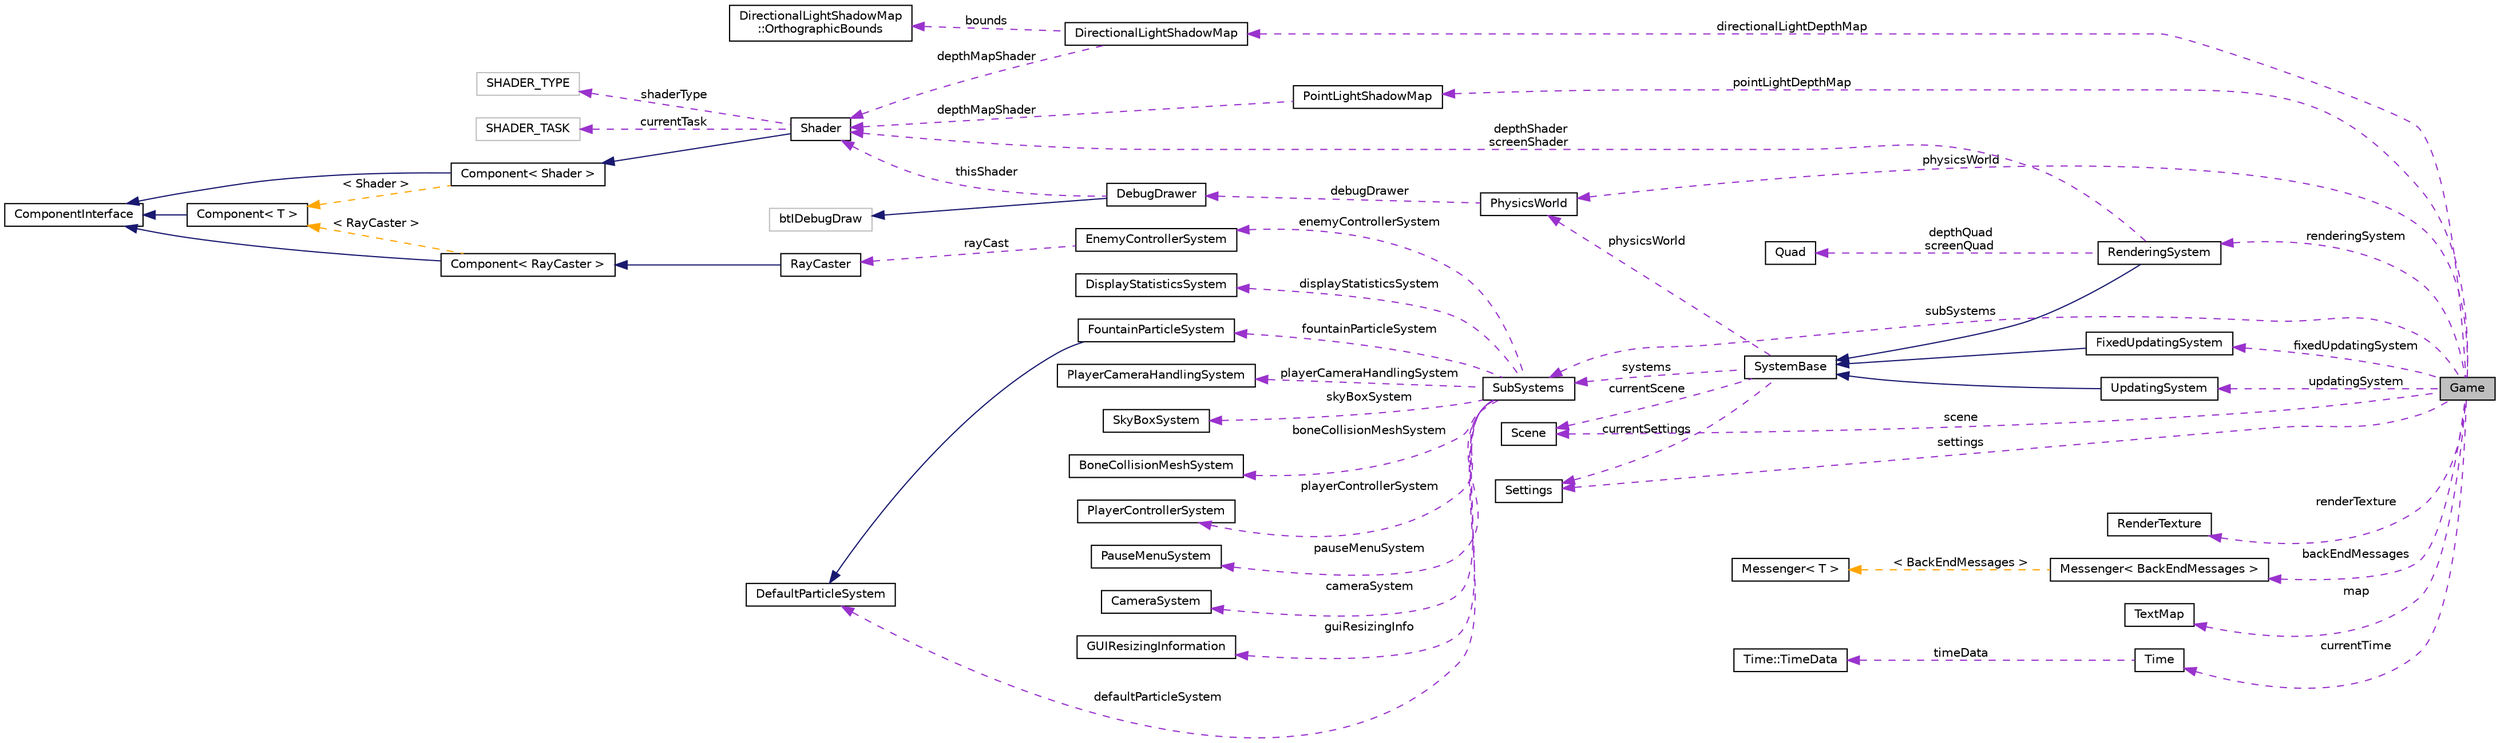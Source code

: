 digraph "Game"
{
 // INTERACTIVE_SVG=YES
 // LATEX_PDF_SIZE
  edge [fontname="Helvetica",fontsize="10",labelfontname="Helvetica",labelfontsize="10"];
  node [fontname="Helvetica",fontsize="10",shape=record];
  rankdir="LR";
  Node1 [label="Game",height=0.2,width=0.4,color="black", fillcolor="grey75", style="filled", fontcolor="black",tooltip=" "];
  Node2 -> Node1 [dir="back",color="darkorchid3",fontsize="10",style="dashed",label=" physicsWorld" ,fontname="Helvetica"];
  Node2 [label="PhysicsWorld",height=0.2,width=0.4,color="black", fillcolor="white", style="filled",URL="$d5/d44/class_physics_world.html",tooltip=" "];
  Node3 -> Node2 [dir="back",color="darkorchid3",fontsize="10",style="dashed",label=" debugDrawer" ,fontname="Helvetica"];
  Node3 [label="DebugDrawer",height=0.2,width=0.4,color="black", fillcolor="white", style="filled",URL="$d1/da2/class_debug_drawer.html",tooltip=" "];
  Node4 -> Node3 [dir="back",color="midnightblue",fontsize="10",style="solid",fontname="Helvetica"];
  Node4 [label="btIDebugDraw",height=0.2,width=0.4,color="grey75", fillcolor="white", style="filled",tooltip=" "];
  Node5 -> Node3 [dir="back",color="darkorchid3",fontsize="10",style="dashed",label=" thisShader" ,fontname="Helvetica"];
  Node5 [label="Shader",height=0.2,width=0.4,color="black", fillcolor="white", style="filled",URL="$d1/d51/class_shader.html",tooltip=" "];
  Node6 -> Node5 [dir="back",color="midnightblue",fontsize="10",style="solid",fontname="Helvetica"];
  Node6 [label="Component\< Shader \>",height=0.2,width=0.4,color="black", fillcolor="white", style="filled",URL="$d2/d00/class_component.html",tooltip=" "];
  Node7 -> Node6 [dir="back",color="midnightblue",fontsize="10",style="solid",fontname="Helvetica"];
  Node7 [label="ComponentInterface",height=0.2,width=0.4,color="black", fillcolor="white", style="filled",URL="$d5/d79/class_component_interface.html",tooltip=" "];
  Node8 -> Node6 [dir="back",color="orange",fontsize="10",style="dashed",label=" \< Shader \>" ,fontname="Helvetica"];
  Node8 [label="Component\< T \>",height=0.2,width=0.4,color="black", fillcolor="white", style="filled",URL="$d2/d00/class_component.html",tooltip=" "];
  Node7 -> Node8 [dir="back",color="midnightblue",fontsize="10",style="solid",fontname="Helvetica"];
  Node9 -> Node5 [dir="back",color="darkorchid3",fontsize="10",style="dashed",label=" shaderType" ,fontname="Helvetica"];
  Node9 [label="SHADER_TYPE",height=0.2,width=0.4,color="grey75", fillcolor="white", style="filled",tooltip=" "];
  Node10 -> Node5 [dir="back",color="darkorchid3",fontsize="10",style="dashed",label=" currentTask" ,fontname="Helvetica"];
  Node10 [label="SHADER_TASK",height=0.2,width=0.4,color="grey75", fillcolor="white", style="filled",tooltip=" "];
  Node11 -> Node1 [dir="back",color="darkorchid3",fontsize="10",style="dashed",label=" fixedUpdatingSystem" ,fontname="Helvetica"];
  Node11 [label="FixedUpdatingSystem",height=0.2,width=0.4,color="black", fillcolor="white", style="filled",URL="$d3/de8/class_fixed_updating_system.html",tooltip=" "];
  Node12 -> Node11 [dir="back",color="midnightblue",fontsize="10",style="solid",fontname="Helvetica"];
  Node12 [label="SystemBase",height=0.2,width=0.4,color="black", fillcolor="white", style="filled",URL="$d2/d15/class_system_base.html",tooltip=" "];
  Node2 -> Node12 [dir="back",color="darkorchid3",fontsize="10",style="dashed",label=" physicsWorld" ,fontname="Helvetica"];
  Node13 -> Node12 [dir="back",color="darkorchid3",fontsize="10",style="dashed",label=" currentScene" ,fontname="Helvetica"];
  Node13 [label="Scene",height=0.2,width=0.4,color="black", fillcolor="white", style="filled",URL="$d6/db5/class_scene.html",tooltip=" "];
  Node14 -> Node12 [dir="back",color="darkorchid3",fontsize="10",style="dashed",label=" currentSettings" ,fontname="Helvetica"];
  Node14 [label="Settings",height=0.2,width=0.4,color="black", fillcolor="white", style="filled",URL="$db/d2b/class_settings.html",tooltip=" "];
  Node15 -> Node12 [dir="back",color="darkorchid3",fontsize="10",style="dashed",label=" systems" ,fontname="Helvetica"];
  Node15 [label="SubSystems",height=0.2,width=0.4,color="black", fillcolor="white", style="filled",URL="$d7/db2/struct_sub_systems.html",tooltip=" "];
  Node16 -> Node15 [dir="back",color="darkorchid3",fontsize="10",style="dashed",label=" fountainParticleSystem" ,fontname="Helvetica"];
  Node16 [label="FountainParticleSystem",height=0.2,width=0.4,color="black", fillcolor="white", style="filled",URL="$d3/dad/class_fountain_particle_system.html",tooltip=" "];
  Node17 -> Node16 [dir="back",color="midnightblue",fontsize="10",style="solid",fontname="Helvetica"];
  Node17 [label="DefaultParticleSystem",height=0.2,width=0.4,color="black", fillcolor="white", style="filled",URL="$df/d86/class_default_particle_system.html",tooltip=" "];
  Node18 -> Node15 [dir="back",color="darkorchid3",fontsize="10",style="dashed",label=" enemyControllerSystem" ,fontname="Helvetica"];
  Node18 [label="EnemyControllerSystem",height=0.2,width=0.4,color="black", fillcolor="white", style="filled",URL="$da/d3f/class_enemy_controller_system.html",tooltip=" "];
  Node19 -> Node18 [dir="back",color="darkorchid3",fontsize="10",style="dashed",label=" rayCast" ,fontname="Helvetica"];
  Node19 [label="RayCaster",height=0.2,width=0.4,color="black", fillcolor="white", style="filled",URL="$d3/dbc/class_ray_caster.html",tooltip=" "];
  Node20 -> Node19 [dir="back",color="midnightblue",fontsize="10",style="solid",fontname="Helvetica"];
  Node20 [label="Component\< RayCaster \>",height=0.2,width=0.4,color="black", fillcolor="white", style="filled",URL="$d2/d00/class_component.html",tooltip=" "];
  Node7 -> Node20 [dir="back",color="midnightblue",fontsize="10",style="solid",fontname="Helvetica"];
  Node8 -> Node20 [dir="back",color="orange",fontsize="10",style="dashed",label=" \< RayCaster \>" ,fontname="Helvetica"];
  Node21 -> Node15 [dir="back",color="darkorchid3",fontsize="10",style="dashed",label=" displayStatisticsSystem" ,fontname="Helvetica"];
  Node21 [label="DisplayStatisticsSystem",height=0.2,width=0.4,color="black", fillcolor="white", style="filled",URL="$d3/d85/class_display_statistics_system.html",tooltip=" "];
  Node22 -> Node15 [dir="back",color="darkorchid3",fontsize="10",style="dashed",label=" playerCameraHandlingSystem" ,fontname="Helvetica"];
  Node22 [label="PlayerCameraHandlingSystem",height=0.2,width=0.4,color="black", fillcolor="white", style="filled",URL="$d4/d4f/class_player_camera_handling_system.html",tooltip=" "];
  Node23 -> Node15 [dir="back",color="darkorchid3",fontsize="10",style="dashed",label=" skyBoxSystem" ,fontname="Helvetica"];
  Node23 [label="SkyBoxSystem",height=0.2,width=0.4,color="black", fillcolor="white", style="filled",URL="$d1/dce/class_sky_box_system.html",tooltip=" "];
  Node24 -> Node15 [dir="back",color="darkorchid3",fontsize="10",style="dashed",label=" boneCollisionMeshSystem" ,fontname="Helvetica"];
  Node24 [label="BoneCollisionMeshSystem",height=0.2,width=0.4,color="black", fillcolor="white", style="filled",URL="$df/dd7/class_bone_collision_mesh_system.html",tooltip=" "];
  Node25 -> Node15 [dir="back",color="darkorchid3",fontsize="10",style="dashed",label=" playerControllerSystem" ,fontname="Helvetica"];
  Node25 [label="PlayerControllerSystem",height=0.2,width=0.4,color="black", fillcolor="white", style="filled",URL="$d5/d50/class_player_controller_system.html",tooltip=" "];
  Node26 -> Node15 [dir="back",color="darkorchid3",fontsize="10",style="dashed",label=" pauseMenuSystem" ,fontname="Helvetica"];
  Node26 [label="PauseMenuSystem",height=0.2,width=0.4,color="black", fillcolor="white", style="filled",URL="$d7/dd6/class_pause_menu_system.html",tooltip=" "];
  Node27 -> Node15 [dir="back",color="darkorchid3",fontsize="10",style="dashed",label=" cameraSystem" ,fontname="Helvetica"];
  Node27 [label="CameraSystem",height=0.2,width=0.4,color="black", fillcolor="white", style="filled",URL="$d4/df8/class_camera_system.html",tooltip=" "];
  Node28 -> Node15 [dir="back",color="darkorchid3",fontsize="10",style="dashed",label=" guiResizingInfo" ,fontname="Helvetica"];
  Node28 [label="GUIResizingInformation",height=0.2,width=0.4,color="black", fillcolor="white", style="filled",URL="$d7/d06/class_g_u_i_resizing_information.html",tooltip=" "];
  Node17 -> Node15 [dir="back",color="darkorchid3",fontsize="10",style="dashed",label=" defaultParticleSystem" ,fontname="Helvetica"];
  Node29 -> Node1 [dir="back",color="darkorchid3",fontsize="10",style="dashed",label=" renderingSystem" ,fontname="Helvetica"];
  Node29 [label="RenderingSystem",height=0.2,width=0.4,color="black", fillcolor="white", style="filled",URL="$d8/d31/class_rendering_system.html",tooltip=" "];
  Node12 -> Node29 [dir="back",color="midnightblue",fontsize="10",style="solid",fontname="Helvetica"];
  Node5 -> Node29 [dir="back",color="darkorchid3",fontsize="10",style="dashed",label=" depthShader\nscreenShader" ,fontname="Helvetica"];
  Node30 -> Node29 [dir="back",color="darkorchid3",fontsize="10",style="dashed",label=" depthQuad\nscreenQuad" ,fontname="Helvetica"];
  Node30 [label="Quad",height=0.2,width=0.4,color="black", fillcolor="white", style="filled",URL="$d3/df8/class_quad.html",tooltip=" "];
  Node31 -> Node1 [dir="back",color="darkorchid3",fontsize="10",style="dashed",label=" renderTexture" ,fontname="Helvetica"];
  Node31 [label="RenderTexture",height=0.2,width=0.4,color="black", fillcolor="white", style="filled",URL="$dd/db8/class_render_texture.html",tooltip=" "];
  Node32 -> Node1 [dir="back",color="darkorchid3",fontsize="10",style="dashed",label=" backEndMessages" ,fontname="Helvetica"];
  Node32 [label="Messenger\< BackEndMessages \>",height=0.2,width=0.4,color="black", fillcolor="white", style="filled",URL="$d6/dc9/class_messenger.html",tooltip=" "];
  Node33 -> Node32 [dir="back",color="orange",fontsize="10",style="dashed",label=" \< BackEndMessages \>" ,fontname="Helvetica"];
  Node33 [label="Messenger\< T \>",height=0.2,width=0.4,color="black", fillcolor="white", style="filled",URL="$d6/dc9/class_messenger.html",tooltip=" "];
  Node13 -> Node1 [dir="back",color="darkorchid3",fontsize="10",style="dashed",label=" scene" ,fontname="Helvetica"];
  Node34 -> Node1 [dir="back",color="darkorchid3",fontsize="10",style="dashed",label=" directionalLightDepthMap" ,fontname="Helvetica"];
  Node34 [label="DirectionalLightShadowMap",height=0.2,width=0.4,color="black", fillcolor="white", style="filled",URL="$dc/d22/class_directional_light_shadow_map.html",tooltip=" "];
  Node35 -> Node34 [dir="back",color="darkorchid3",fontsize="10",style="dashed",label=" bounds" ,fontname="Helvetica"];
  Node35 [label="DirectionalLightShadowMap\l::OrthographicBounds",height=0.2,width=0.4,color="black", fillcolor="white", style="filled",URL="$d2/dee/struct_directional_light_shadow_map_1_1_orthographic_bounds.html",tooltip=" "];
  Node5 -> Node34 [dir="back",color="darkorchid3",fontsize="10",style="dashed",label=" depthMapShader" ,fontname="Helvetica"];
  Node14 -> Node1 [dir="back",color="darkorchid3",fontsize="10",style="dashed",label=" settings" ,fontname="Helvetica"];
  Node15 -> Node1 [dir="back",color="darkorchid3",fontsize="10",style="dashed",label=" subSystems" ,fontname="Helvetica"];
  Node36 -> Node1 [dir="back",color="darkorchid3",fontsize="10",style="dashed",label=" map" ,fontname="Helvetica"];
  Node36 [label="TextMap",height=0.2,width=0.4,color="black", fillcolor="white", style="filled",URL="$db/d74/class_text_map.html",tooltip=" "];
  Node37 -> Node1 [dir="back",color="darkorchid3",fontsize="10",style="dashed",label=" updatingSystem" ,fontname="Helvetica"];
  Node37 [label="UpdatingSystem",height=0.2,width=0.4,color="black", fillcolor="white", style="filled",URL="$d2/d54/class_updating_system.html",tooltip=" "];
  Node12 -> Node37 [dir="back",color="midnightblue",fontsize="10",style="solid",fontname="Helvetica"];
  Node38 -> Node1 [dir="back",color="darkorchid3",fontsize="10",style="dashed",label=" currentTime" ,fontname="Helvetica"];
  Node38 [label="Time",height=0.2,width=0.4,color="black", fillcolor="white", style="filled",URL="$d6/d2c/class_time.html",tooltip=" "];
  Node39 -> Node38 [dir="back",color="darkorchid3",fontsize="10",style="dashed",label=" timeData" ,fontname="Helvetica"];
  Node39 [label="Time::TimeData",height=0.2,width=0.4,color="black", fillcolor="white", style="filled",URL="$d7/dd6/struct_time_1_1_time_data.html",tooltip=" "];
  Node40 -> Node1 [dir="back",color="darkorchid3",fontsize="10",style="dashed",label=" pointLightDepthMap" ,fontname="Helvetica"];
  Node40 [label="PointLightShadowMap",height=0.2,width=0.4,color="black", fillcolor="white", style="filled",URL="$d1/d18/class_point_light_shadow_map.html",tooltip=" "];
  Node5 -> Node40 [dir="back",color="darkorchid3",fontsize="10",style="dashed",label=" depthMapShader" ,fontname="Helvetica"];
}
